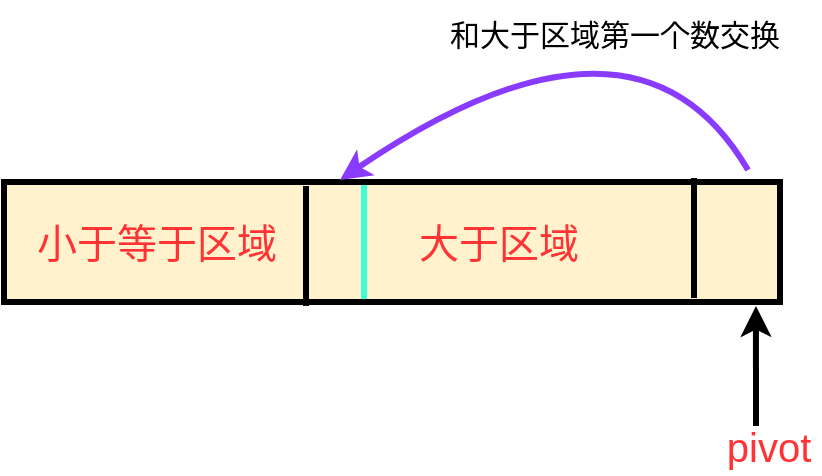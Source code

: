<mxfile version="16.4.3" type="github"><diagram id="oquiGUpCPRKVoio7fb-k" name="第 1 页"><mxGraphModel dx="918" dy="493" grid="0" gridSize="10" guides="1" tooltips="1" connect="0" arrows="0" fold="1" page="1" pageScale="1" pageWidth="827" pageHeight="1169" math="0" shadow="0"><root><mxCell id="0"/><mxCell id="1" parent="0"/><mxCell id="jBsaURN7mh1fh9XZSqBa-1" value="" style="rounded=0;whiteSpace=wrap;html=1;fillColor=#fff2cc;strokeColor=#000000;container=0;strokeWidth=3;" vertex="1" parent="1"><mxGeometry x="209" y="286" width="388" height="60" as="geometry"/></mxCell><mxCell id="jBsaURN7mh1fh9XZSqBa-6" value="" style="endArrow=none;html=1;rounded=0;strokeWidth=3;" edge="1" parent="1"><mxGeometry width="50" height="50" relative="1" as="geometry"><mxPoint x="360" y="348" as="sourcePoint"/><mxPoint x="360" y="288" as="targetPoint"/></mxGeometry></mxCell><mxCell id="jBsaURN7mh1fh9XZSqBa-8" value="" style="endArrow=none;html=1;rounded=0;strokeWidth=3;" edge="1" parent="1"><mxGeometry width="50" height="50" relative="1" as="geometry"><mxPoint x="554" y="344" as="sourcePoint"/><mxPoint x="554" y="284" as="targetPoint"/></mxGeometry></mxCell><mxCell id="jBsaURN7mh1fh9XZSqBa-9" value="&lt;font color=&quot;#ff3333&quot;&gt;小于等于区域&lt;/font&gt;" style="text;html=1;resizable=0;autosize=1;align=center;verticalAlign=middle;points=[];fillColor=none;strokeColor=none;rounded=0;strokeWidth=2;fontSize=20;fontColor=#FF99FF;" vertex="1" parent="1"><mxGeometry x="220" y="302" width="130" height="28" as="geometry"/></mxCell><mxCell id="jBsaURN7mh1fh9XZSqBa-11" value="&lt;font color=&quot;#ff3333&quot;&gt;大于区域&lt;/font&gt;" style="text;html=1;resizable=0;autosize=1;align=center;verticalAlign=middle;points=[];fillColor=none;strokeColor=none;rounded=0;strokeWidth=2;fontSize=20;fontColor=#FF99FF;" vertex="1" parent="1"><mxGeometry x="411" y="302" width="90" height="28" as="geometry"/></mxCell><mxCell id="jBsaURN7mh1fh9XZSqBa-13" value="" style="endArrow=classic;html=1;rounded=0;fontSize=20;fontColor=#FF3333;strokeWidth=3;entryX=0.969;entryY=1.033;entryDx=0;entryDy=0;entryPerimeter=0;" edge="1" parent="1" target="jBsaURN7mh1fh9XZSqBa-1"><mxGeometry width="50" height="50" relative="1" as="geometry"><mxPoint x="585" y="408" as="sourcePoint"/><mxPoint x="604" y="375" as="targetPoint"/><Array as="points"/></mxGeometry></mxCell><mxCell id="jBsaURN7mh1fh9XZSqBa-14" value="pivot" style="text;html=1;align=center;verticalAlign=middle;resizable=0;points=[];autosize=1;strokeColor=none;fillColor=none;fontSize=20;fontColor=#FF3333;" vertex="1" parent="1"><mxGeometry x="565" y="404" width="52" height="28" as="geometry"/></mxCell><mxCell id="jBsaURN7mh1fh9XZSqBa-15" value="" style="endArrow=none;html=1;rounded=0;fontSize=20;fontColor=#FF3333;strokeWidth=3;strokeColor=#3DFFD8;" edge="1" parent="1"><mxGeometry width="50" height="50" relative="1" as="geometry"><mxPoint x="389" y="344.5" as="sourcePoint"/><mxPoint x="389" y="287.5" as="targetPoint"/></mxGeometry></mxCell><mxCell id="jBsaURN7mh1fh9XZSqBa-18" value="" style="curved=1;endArrow=classic;html=1;rounded=0;fontSize=20;fontColor=#FF3333;strokeColor=#893BFF;strokeWidth=3;entryX=0.433;entryY=-0.017;entryDx=0;entryDy=0;entryPerimeter=0;" edge="1" parent="1" target="jBsaURN7mh1fh9XZSqBa-1"><mxGeometry width="50" height="50" relative="1" as="geometry"><mxPoint x="581" y="280" as="sourcePoint"/><mxPoint x="581" y="134" as="targetPoint"/><Array as="points"><mxPoint x="525" y="184"/></Array></mxGeometry></mxCell><mxCell id="jBsaURN7mh1fh9XZSqBa-19" value="&lt;font style=&quot;font-size: 15px&quot; color=&quot;#000000&quot;&gt;和大于区域第一个数交换&lt;/font&gt;" style="text;html=1;align=center;verticalAlign=middle;resizable=0;points=[];autosize=1;strokeColor=none;fillColor=none;fontSize=20;fontColor=#FF3333;" vertex="1" parent="1"><mxGeometry x="426" y="195" width="175" height="30" as="geometry"/></mxCell></root></mxGraphModel></diagram></mxfile>